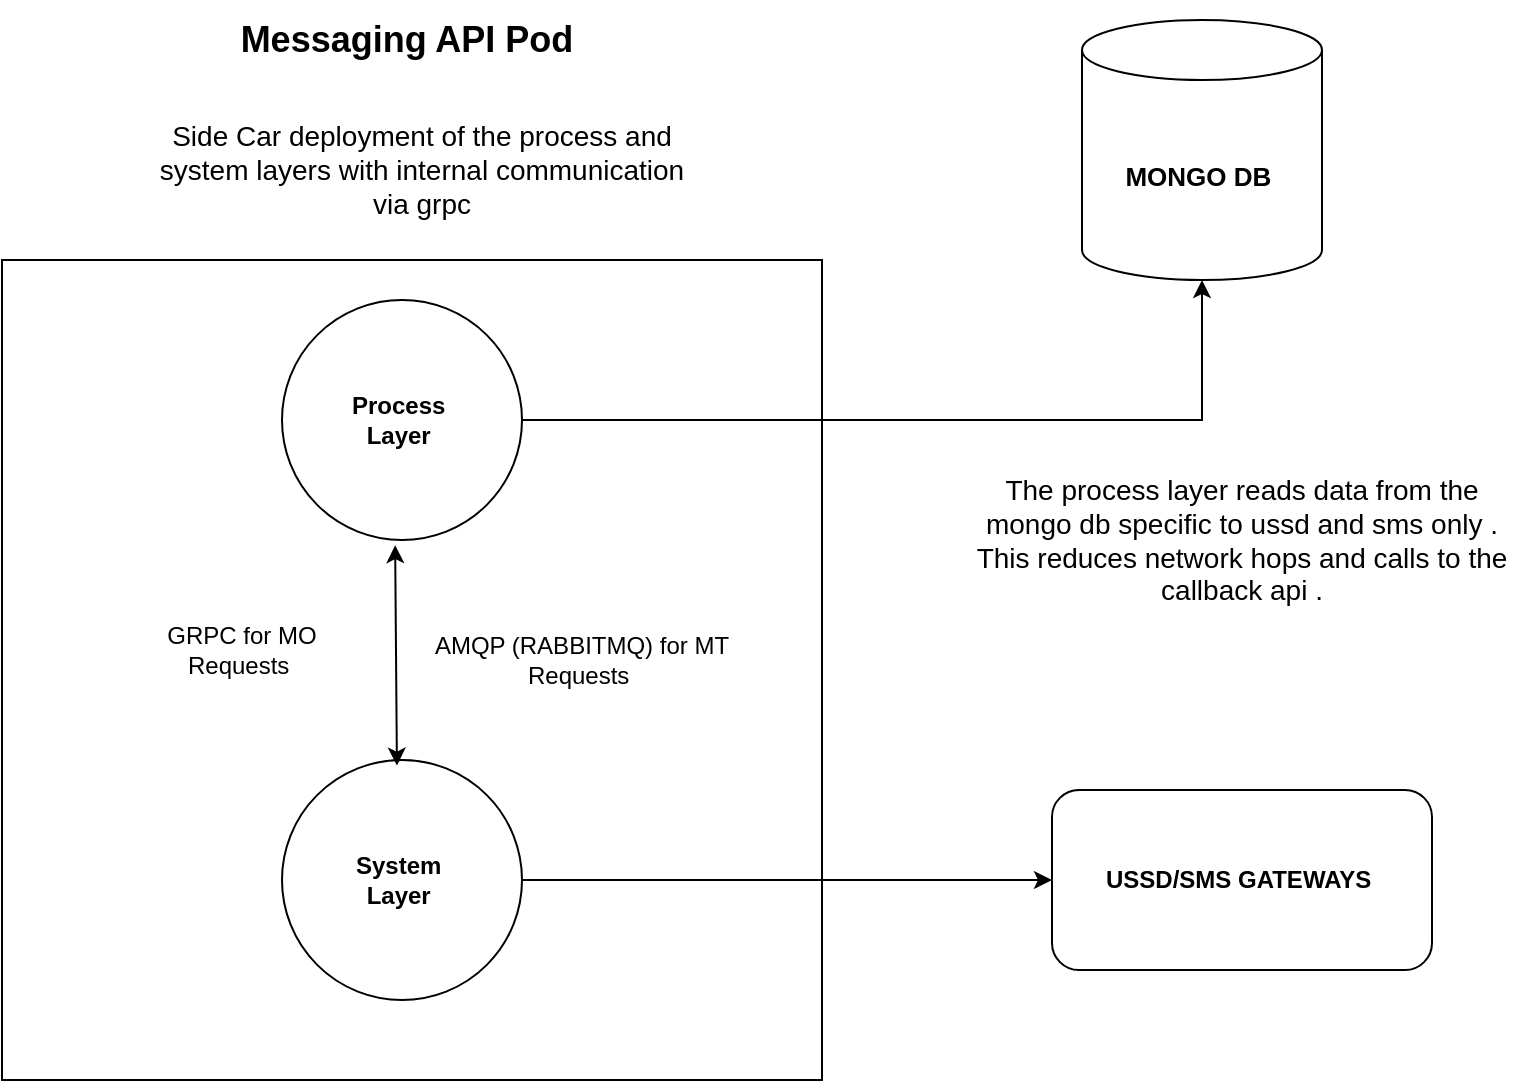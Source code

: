 <mxfile version="15.3.0" type="github">
  <diagram id="LiROaHDbDjbt8Th-SdVK" name="High Traffic Deployment Strategy">
    <mxGraphModel dx="1250" dy="1005" grid="1" gridSize="10" guides="1" tooltips="1" connect="1" arrows="1" fold="1" page="1" pageScale="1" pageWidth="1100" pageHeight="850" math="0" shadow="0">
      <root>
        <mxCell id="0" />
        <mxCell id="1" parent="0" />
        <mxCell id="Mpn7BKEmGXmCzpp1eHpm-1" value="" style="whiteSpace=wrap;html=1;aspect=fixed;" parent="1" vertex="1">
          <mxGeometry x="80" y="360" width="410" height="410" as="geometry" />
        </mxCell>
        <mxCell id="RgCueGjq5NlWYewc43JU-14" style="edgeStyle=orthogonalEdgeStyle;rounded=0;orthogonalLoop=1;jettySize=auto;html=1;entryX=0;entryY=0.5;entryDx=0;entryDy=0;" edge="1" parent="1" source="RgCueGjq5NlWYewc43JU-1" target="RgCueGjq5NlWYewc43JU-13">
          <mxGeometry relative="1" as="geometry" />
        </mxCell>
        <mxCell id="RgCueGjq5NlWYewc43JU-1" value="&lt;b&gt;System&amp;nbsp;&lt;br&gt;Layer&amp;nbsp;&lt;/b&gt;" style="ellipse;whiteSpace=wrap;html=1;aspect=fixed;" vertex="1" parent="1">
          <mxGeometry x="220" y="610" width="120" height="120" as="geometry" />
        </mxCell>
        <mxCell id="RgCueGjq5NlWYewc43JU-10" style="edgeStyle=orthogonalEdgeStyle;rounded=0;orthogonalLoop=1;jettySize=auto;html=1;" edge="1" parent="1" source="RgCueGjq5NlWYewc43JU-2" target="RgCueGjq5NlWYewc43JU-9">
          <mxGeometry relative="1" as="geometry" />
        </mxCell>
        <mxCell id="RgCueGjq5NlWYewc43JU-2" value="&lt;b&gt;Process&amp;nbsp;&lt;br&gt;Layer&amp;nbsp;&lt;/b&gt;" style="ellipse;whiteSpace=wrap;html=1;aspect=fixed;" vertex="1" parent="1">
          <mxGeometry x="220" y="380" width="120" height="120" as="geometry" />
        </mxCell>
        <mxCell id="RgCueGjq5NlWYewc43JU-5" value="" style="endArrow=classic;startArrow=classic;html=1;entryX=0.345;entryY=0.982;entryDx=0;entryDy=0;entryPerimeter=0;exitX=0.339;exitY=0.02;exitDx=0;exitDy=0;exitPerimeter=0;" edge="1" parent="1">
          <mxGeometry width="50" height="50" relative="1" as="geometry">
            <mxPoint x="277.46" y="612.8" as="sourcePoint" />
            <mxPoint x="276.575" y="502.57" as="targetPoint" />
          </mxGeometry>
        </mxCell>
        <mxCell id="RgCueGjq5NlWYewc43JU-6" value="GRPC for MO Requests&amp;nbsp;" style="text;html=1;strokeColor=none;fillColor=none;align=center;verticalAlign=middle;whiteSpace=wrap;rounded=0;" vertex="1" parent="1">
          <mxGeometry x="140" y="520" width="120" height="70" as="geometry" />
        </mxCell>
        <mxCell id="RgCueGjq5NlWYewc43JU-7" value="&lt;font style=&quot;font-size: 14px&quot;&gt;Side Car deployment of the process and system layers with internal communication via grpc&lt;/font&gt;" style="text;html=1;strokeColor=none;fillColor=none;align=center;verticalAlign=middle;whiteSpace=wrap;rounded=0;" vertex="1" parent="1">
          <mxGeometry x="150" y="280" width="280" height="70" as="geometry" />
        </mxCell>
        <mxCell id="RgCueGjq5NlWYewc43JU-9" value="&lt;b&gt;MONGO DB&amp;nbsp;&lt;/b&gt;" style="shape=cylinder3;whiteSpace=wrap;html=1;boundedLbl=1;backgroundOutline=1;size=15;fontSize=13;" vertex="1" parent="1">
          <mxGeometry x="620" y="240" width="120" height="130" as="geometry" />
        </mxCell>
        <mxCell id="RgCueGjq5NlWYewc43JU-11" value="&lt;font style=&quot;font-size: 14px&quot;&gt;The process layer reads data from the mongo db specific to ussd and sms only . This reduces network hops and calls to the callback api .&lt;/font&gt;" style="text;html=1;strokeColor=none;fillColor=none;align=center;verticalAlign=middle;whiteSpace=wrap;rounded=0;fontSize=13;" vertex="1" parent="1">
          <mxGeometry x="560" y="460" width="280" height="80" as="geometry" />
        </mxCell>
        <mxCell id="RgCueGjq5NlWYewc43JU-13" value="&lt;b&gt;USSD/SMS GATEWAYS&amp;nbsp;&lt;/b&gt;" style="rounded=1;whiteSpace=wrap;html=1;" vertex="1" parent="1">
          <mxGeometry x="605" y="625" width="190" height="90" as="geometry" />
        </mxCell>
        <mxCell id="RgCueGjq5NlWYewc43JU-15" value="&lt;b&gt;&lt;font style=&quot;font-size: 18px&quot;&gt;Messaging API Pod&amp;nbsp;&lt;/font&gt;&lt;/b&gt;" style="text;html=1;strokeColor=none;fillColor=none;align=center;verticalAlign=middle;whiteSpace=wrap;rounded=0;" vertex="1" parent="1">
          <mxGeometry x="155" y="230" width="260" height="40" as="geometry" />
        </mxCell>
        <mxCell id="RgCueGjq5NlWYewc43JU-16" value="AMQP (RABBITMQ) for MT Requests&amp;nbsp;" style="text;html=1;strokeColor=none;fillColor=none;align=center;verticalAlign=middle;whiteSpace=wrap;rounded=0;" vertex="1" parent="1">
          <mxGeometry x="290" y="520" width="160" height="80" as="geometry" />
        </mxCell>
      </root>
    </mxGraphModel>
  </diagram>
</mxfile>
